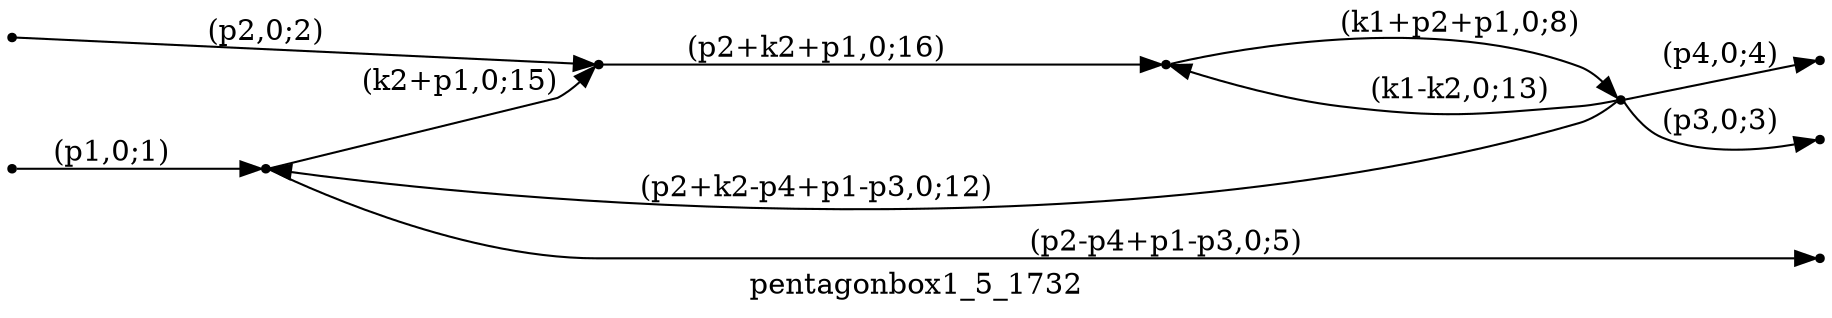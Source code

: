 digraph pentagonbox1_5_1732 {
  label="pentagonbox1_5_1732";
  rankdir="LR";
  subgraph edges {
    -1 -> 3 [label="(p1,0;1)"];
    -2 -> 4 [label="(p2,0;2)"];
    1 -> -3 [label="(p3,0;3)"];
    1 -> -4 [label="(p4,0;4)"];
    3 -> -5 [label="(p2-p4+p1-p3,0;5)"];
    2 -> 1 [label="(k1+p2+p1,0;8)"];
    1 -> 3 [label="(p2+k2-p4+p1-p3,0;12)"];
    1 -> 2 [label="(k1-k2,0;13)"];
    3 -> 4 [label="(k2+p1,0;15)"];
    4 -> 2 [label="(p2+k2+p1,0;16)"];
  }
  subgraph incoming { rank="source"; -1; -2; }
  subgraph outgoing { rank="sink"; -3; -4; -5; }
-5 [shape=point];
-4 [shape=point];
-3 [shape=point];
-2 [shape=point];
-1 [shape=point];
1 [shape=point];
2 [shape=point];
3 [shape=point];
4 [shape=point];
}

